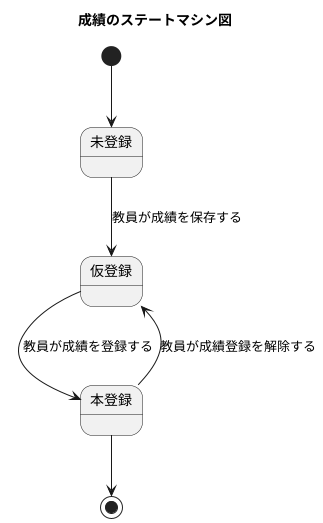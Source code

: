 @startuml 8-1
title 成績のステートマシン図

[*] --> 未登録

未登録 --> 仮登録 : 教員が成績を保存する

仮登録 --> 本登録 : 教員が成績を登録する

本登録 --> 仮登録 : 教員が成績登録を解除する

本登録 --> [*]
@enduml